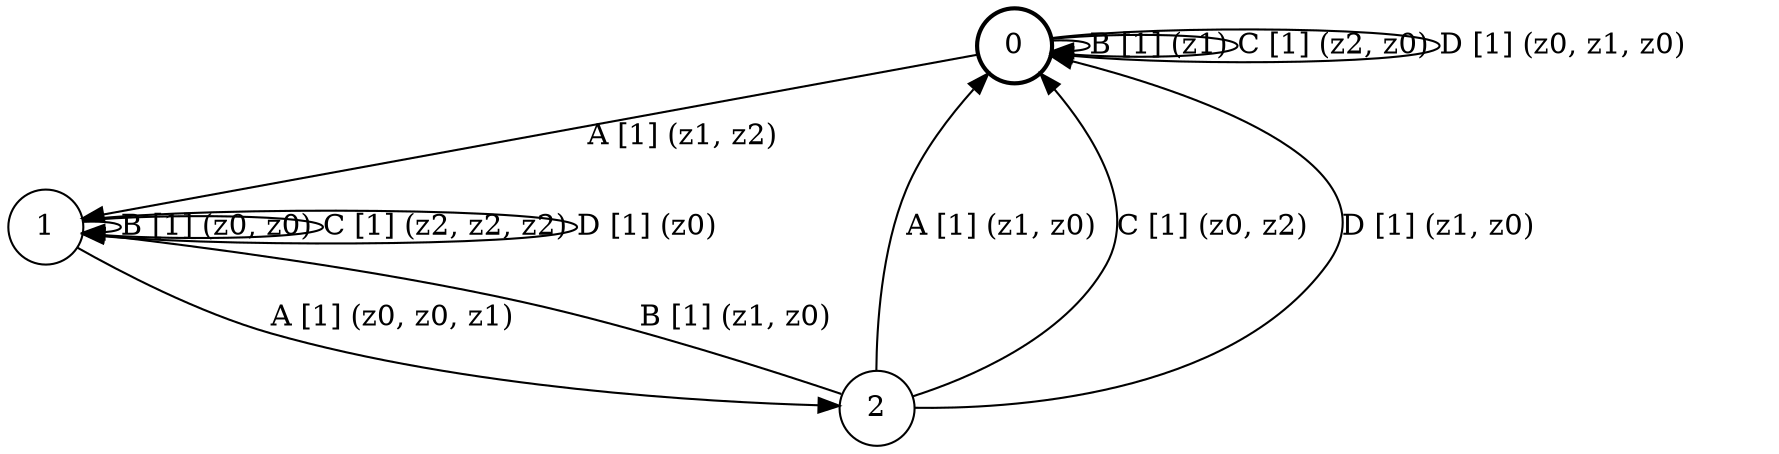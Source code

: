 # generated file, don't try to modify
# command: dot -Tpng <filename> > tree.png
digraph Automaton {
    node [shape = circle];
    0 [style = "bold"];
    0 -> 1 [label = "A [1] (z1, z2) "];
    0 -> 0 [label = "B [1] (z1) "];
    0 -> 0 [label = "C [1] (z2, z0) "];
    0 -> 0 [label = "D [1] (z0, z1, z0) "];
    1 -> 2 [label = "A [1] (z0, z0, z1) "];
    1 -> 1 [label = "B [1] (z0, z0) "];
    1 -> 1 [label = "C [1] (z2, z2, z2) "];
    1 -> 1 [label = "D [1] (z0) "];
    2 -> 0 [label = "A [1] (z1, z0) "];
    2 -> 1 [label = "B [1] (z1, z0) "];
    2 -> 0 [label = "C [1] (z0, z2) "];
    2 -> 0 [label = "D [1] (z1, z0) "];
}
